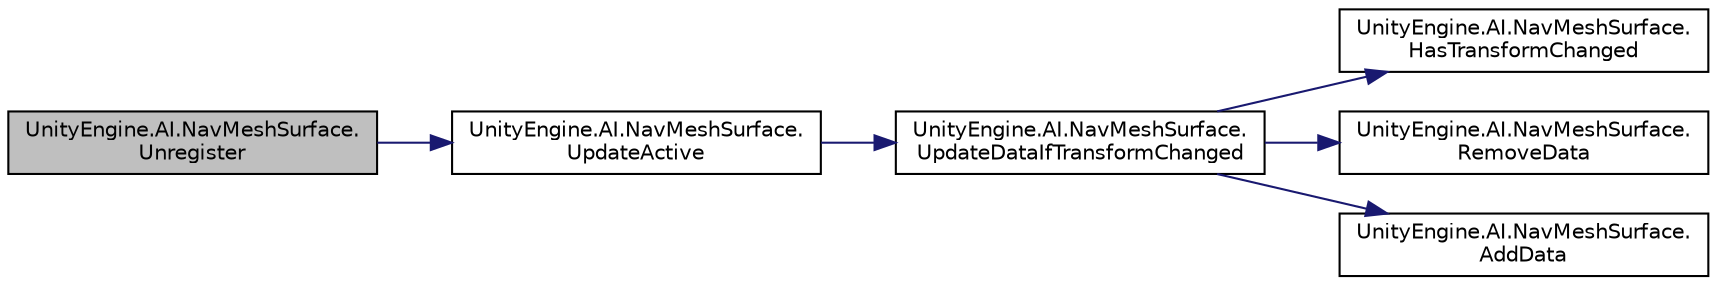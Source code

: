 digraph "UnityEngine.AI.NavMeshSurface.Unregister"
{
 // LATEX_PDF_SIZE
  edge [fontname="Helvetica",fontsize="10",labelfontname="Helvetica",labelfontsize="10"];
  node [fontname="Helvetica",fontsize="10",shape=record];
  rankdir="LR";
  Node44 [label="UnityEngine.AI.NavMeshSurface.\lUnregister",height=0.2,width=0.4,color="black", fillcolor="grey75", style="filled", fontcolor="black",tooltip=" "];
  Node44 -> Node45 [color="midnightblue",fontsize="10",style="solid",fontname="Helvetica"];
  Node45 [label="UnityEngine.AI.NavMeshSurface.\lUpdateActive",height=0.2,width=0.4,color="black", fillcolor="white", style="filled",URL="$class_unity_engine_1_1_a_i_1_1_nav_mesh_surface.html#a318bc5523c96326b3540aeacd44ea96b",tooltip=" "];
  Node45 -> Node46 [color="midnightblue",fontsize="10",style="solid",fontname="Helvetica"];
  Node46 [label="UnityEngine.AI.NavMeshSurface.\lUpdateDataIfTransformChanged",height=0.2,width=0.4,color="black", fillcolor="white", style="filled",URL="$class_unity_engine_1_1_a_i_1_1_nav_mesh_surface.html#a7e169bc2513c2614c14138578d8fe2f3",tooltip=" "];
  Node46 -> Node47 [color="midnightblue",fontsize="10",style="solid",fontname="Helvetica"];
  Node47 [label="UnityEngine.AI.NavMeshSurface.\lHasTransformChanged",height=0.2,width=0.4,color="black", fillcolor="white", style="filled",URL="$class_unity_engine_1_1_a_i_1_1_nav_mesh_surface.html#a018608bac16f89e07985094c49d28203",tooltip=" "];
  Node46 -> Node48 [color="midnightblue",fontsize="10",style="solid",fontname="Helvetica"];
  Node48 [label="UnityEngine.AI.NavMeshSurface.\lRemoveData",height=0.2,width=0.4,color="black", fillcolor="white", style="filled",URL="$class_unity_engine_1_1_a_i_1_1_nav_mesh_surface.html#ab172d2aeaa1fc33361ec519b34e30bda",tooltip=" "];
  Node46 -> Node49 [color="midnightblue",fontsize="10",style="solid",fontname="Helvetica"];
  Node49 [label="UnityEngine.AI.NavMeshSurface.\lAddData",height=0.2,width=0.4,color="black", fillcolor="white", style="filled",URL="$class_unity_engine_1_1_a_i_1_1_nav_mesh_surface.html#a59cb54cd1345b7f9f5ec569740249fbc",tooltip=" "];
}

